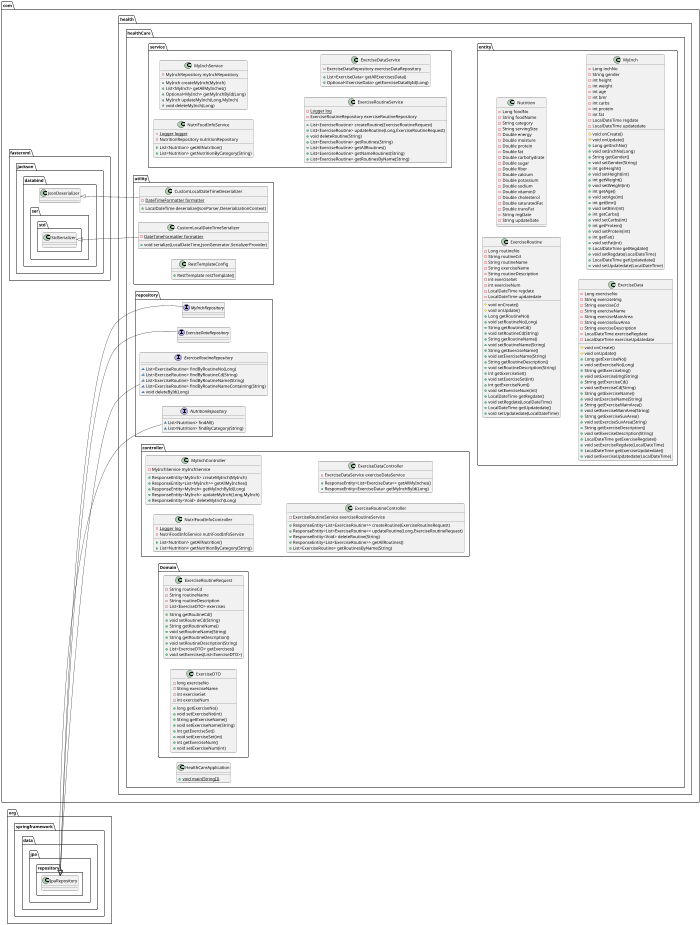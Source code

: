 @startuml
scale 0.3


'!define RECTANGLE class
left to right direction

class com.health.healthCare.service.NutriFoodInfoService {
- {static} Logger logger
- NutritionRepository nutritionRepository
+ List<Nutrition> getAllNutrition()
+ List<Nutrition> getNutritionByCategory(String)
}


interface com.health.healthCare.repository.MyInchRepository {
}
class com.health.healthCare.utility.CustomLocalDateTimeDeserializer {
- {static} DateTimeFormatter formatter
+ LocalDateTime deserialize(JsonParser,DeserializationContext)
}


class com.health.healthCare.controller.NutriFoodInfoController {
- {static} Logger log
- NutriFoodInfoService nutriFoodInfoService
+ List<Nutrition> getAllNutrition()
+ List<Nutrition> getNutritionByCategory(String)
}


class com.health.healthCare.entity.ExerciseRoutine {
- Long routineNo
- String routineCd
- String routineName
- String exerciseName
- String routineDescription
- int exerciseSet
- int exerciseNum
- LocalDateTime regdate
- LocalDateTime updatedate
# void onCreate()
# void onUpdate()
+ Long getRoutineNo()
+ void setRoutineNo(Long)
+ String getRoutineCd()
+ void setRoutineCd(String)
+ String getRoutineName()
+ void setRoutineName(String)
+ String getExerciseName()
+ void setExerciseName(String)
+ String getRoutineDescription()
+ void setRoutineDescription(String)
+ int getExerciseSet()
+ void setExerciseSet(int)
+ int getExerciseNum()
+ void setExerciseNum(int)
+ LocalDateTime getRegdate()
+ void setRegdate(LocalDateTime)
+ LocalDateTime getUpdatedate()
+ void setUpdatedate(LocalDateTime)
}


class com.health.healthCare.service.MyInchService {
- MyInchRepository myInchRepository
+ MyInch createMyInch(MyInch)
+ List<MyInch> getAllMyInches()
+ Optional<MyInch> getMyInchById(Long)
+ MyInch updateMyInch(Long,MyInch)
+ void deleteMyInch(Long)
}


class com.health.healthCare.Domain.ExerciseRoutineRequest {
- String routineCd
- String routineName
- String routineDescription
- List<ExerciseDTO> exercises
+ String getRoutineCd()
+ void setRoutineCd(String)
+ String getRoutineName()
+ void setRoutineName(String)
+ String getRoutineDescription()
+ void setRoutineDescription(String)
+ List<ExerciseDTO> getExercises()
+ void setExercises(List<ExerciseDTO>)
}


interface com.health.healthCare.repository.ExerciseDataRepository {
}
class com.health.healthCare.Domain.ExerciseDTO {
- long exerciseNo
- String exerciseName
- int exerciseSet
- int exerciseNum
+ long getExerciseNo()
+ void setExerciseNo(int)
+ String getExerciseName()
+ void setExerciseName(String)
+ int getExerciseSet()
+ void setExerciseSet(int)
+ int getExerciseNum()
+ void setExerciseNum(int)
}


class com.health.healthCare.controller.MyInchController {
- MyInchService myInchService
+ ResponseEntity<MyInch> createMyInch(MyInch)
+ ResponseEntity<List<MyInch>> getAllMyInches()
+ ResponseEntity<MyInch> getMyInchById(Long)
+ ResponseEntity<MyInch> updateMyInch(Long,MyInch)
+ ResponseEntity<Void> deleteMyInch(Long)
}


class com.health.healthCare.service.ExerciseRoutineService {
- {static} Logger log
- ExerciseRoutineRepository exerciseRoutineRepository
+ List<ExerciseRoutine> createRoutine(ExerciseRoutineRequest)
+ List<ExerciseRoutine> updateRoutine(Long,ExerciseRoutineRequest)
+ void deleteRoutine(String)
+ List<ExerciseRoutine> getRoutines(String)
+ List<ExerciseRoutine> getAllRoutines()
+ List<ExerciseRoutine> getNameRoutines(String)
+ List<ExerciseRoutine> getRoutinesByName(String)
}


class com.health.healthCare.controller.ExerciseRoutineController {
- ExerciseRoutineService exerciseRoutineService
+ ResponseEntity<List<ExerciseRoutine>> createRoutine(ExerciseRoutineRequest)
+ ResponseEntity<List<ExerciseRoutine>> updateRoutine(Long,ExerciseRoutineRequest)
+ ResponseEntity<Void> deleteRoutine(String)
+ ResponseEntity<List<ExerciseRoutine>> getAllRoutines()
+ List<ExerciseRoutine> getRoutinesByName(String)
}


class com.health.healthCare.service.ExerciseDataService {
- ExerciseDataRepository exerciseDataRepository
+ List<ExerciseData> getAllExercisesData()
+ Optional<ExerciseData> getExerciseDataById(Long)
}


class com.health.healthCare.controller.ExerciseDataController {
- ExerciseDataService exerciseDataService
+ ResponseEntity<List<ExerciseData>> getAllMyInches()
+ ResponseEntity<ExerciseData> getMyInchById(Long)
}


class com.health.healthCare.HealthCareApplication {
+ {static} void main(String[])
}

class com.health.healthCare.utility.CustomLocalDateTimeSerializer {
- {static} DateTimeFormatter formatter
+ void serialize(LocalDateTime,JsonGenerator,SerializerProvider)
}


interface com.health.healthCare.repository.ExerciseRoutineRepository {
~ List<ExerciseRoutine> findByRoutineNo(Long)
~ List<ExerciseRoutine> findByRoutineCd(String)
~ List<ExerciseRoutine> findByRoutineName(String)
~ List<ExerciseRoutine> findByRoutineNameContaining(String)
~ void deleteById(Long)
}

class com.health.healthCare.entity.Nutrition {
- Long foodNo
- String foodName
- String category
- String servingSize
- Double energy
- Double moisture
- Double protein
- Double fat
- Double carbohydrate
- Double sugar
- Double fiber
- Double calcium
- Double potassium
- Double sodium
- Double vitaminD
- Double cholesterol
- Double saturatedFat
- Double transFat
- String regDate
- String updateDate
}

interface com.health.healthCare.repository.NutritionRepository {
~ List<Nutrition> findAll()
~ List<Nutrition> findByCategory(String)
}

class com.health.healthCare.entity.ExerciseData {
- Long exerciseNo
- String exerciseImg
- String exerciseCd
- String exerciseName
- String exerciseMainArea
- String exerciseSuvArea
- String exerciseDescription
- LocalDateTime exerciseRegdate
- LocalDateTime exerciseUpdatedate
# void onCreate()
# void onUpdate()
+ Long getExerciseNo()
+ void setExerciseNo(Long)
+ String getExerciseImg()
+ void setExerciseImg(String)
+ String getExerciseCd()
+ void setExerciseCd(String)
+ String getExerciseName()
+ void setExerciseName(String)
+ String getExerciseMainArea()
+ void setExerciseMainArea(String)
+ String getExerciseSuvArea()
+ void setExerciseSuvArea(String)
+ String getExerciseDescription()
+ void setExerciseDescription(String)
+ LocalDateTime getExerciseRegdate()
+ void setExerciseRegdate(LocalDateTime)
+ LocalDateTime getExerciseUpdatedate()
+ void setExerciseUpdatedate(LocalDateTime)
}


class com.health.healthCare.entity.MyInch {
- Long inchNo
- String gender
- int height
- int weight
- int age
- int bmr
- int carbs
- int protein
- int fat
- LocalDateTime regdate
- LocalDateTime updatedate
# void onCreate()
# void onUpdate()
+ Long getInchNo()
+ void setInchNo(Long)
+ String getGender()
+ void setGender(String)
+ int getHeight()
+ void setHeight(int)
+ int getWeight()
+ void setWeight(int)
+ int getAge()
+ void setAge(int)
+ int getBmr()
+ void setBmr(int)
+ int getCarbs()
+ void setCarbs(int)
+ int getProtein()
+ void setProtein(int)
+ int getFat()
+ void setFat(int)
+ LocalDateTime getRegdate()
+ void setRegdate(LocalDateTime)
+ LocalDateTime getUpdatedate()
+ void setUpdatedate(LocalDateTime)
}


class com.health.healthCare.utility.RestTemplateConfig {
+ RestTemplate restTemplate()
}



org.springframework.data.jpa.repository.JpaRepository <|-- com.health.healthCare.repository.MyInchRepository
com.fasterxml.jackson.databind.JsonDeserializer <|-- com.health.healthCare.utility.CustomLocalDateTimeDeserializer
org.springframework.data.jpa.repository.JpaRepository <|-- com.health.healthCare.repository.ExerciseDataRepository
com.fasterxml.jackson.databind.ser.std.StdSerializer <|-- com.health.healthCare.utility.CustomLocalDateTimeSerializer
org.springframework.data.jpa.repository.JpaRepository <|-- com.health.healthCare.repository.ExerciseRoutineRepository
org.springframework.data.jpa.repository.JpaRepository <|-- com.health.healthCare.repository.NutritionRepository
@enduml